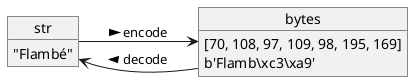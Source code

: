 @startuml
'figure 1: Bytes and Strings'
left to right direction
skinparam monochrome true
skinparam handwritten false
skinparam shadowing false

object str {
    "Flambé"
}

object bytes {
    [70, 108, 97, 109, 98, 195, 169]
    b'Flamb\xc3\xa9'
}

str --> bytes : "encode >"
bytes --> str : "decode >"
@enduml
